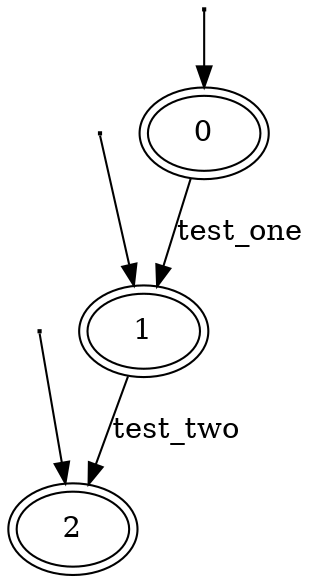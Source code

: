 digraph  {
0 [is_final=True, is_start=True, label=0, peripheries=2];
"0_starting" [height="0.0", label="", shape=None, width="0.0"];
1 [is_final=True, is_start=True, label=1, peripheries=2];
"1_starting" [height="0.0", label="", shape=None, width="0.0"];
2 [is_final=True, is_start=True, label=2, peripheries=2];
"2_starting" [height="0.0", label="", shape=None, width="0.0"];
0 -> 1  [key=0, label=test_one];
"0_starting" -> 0  [key=0];
1 -> 2  [key=0, label=test_two];
"1_starting" -> 1  [key=0];
"2_starting" -> 2  [key=0];
}
